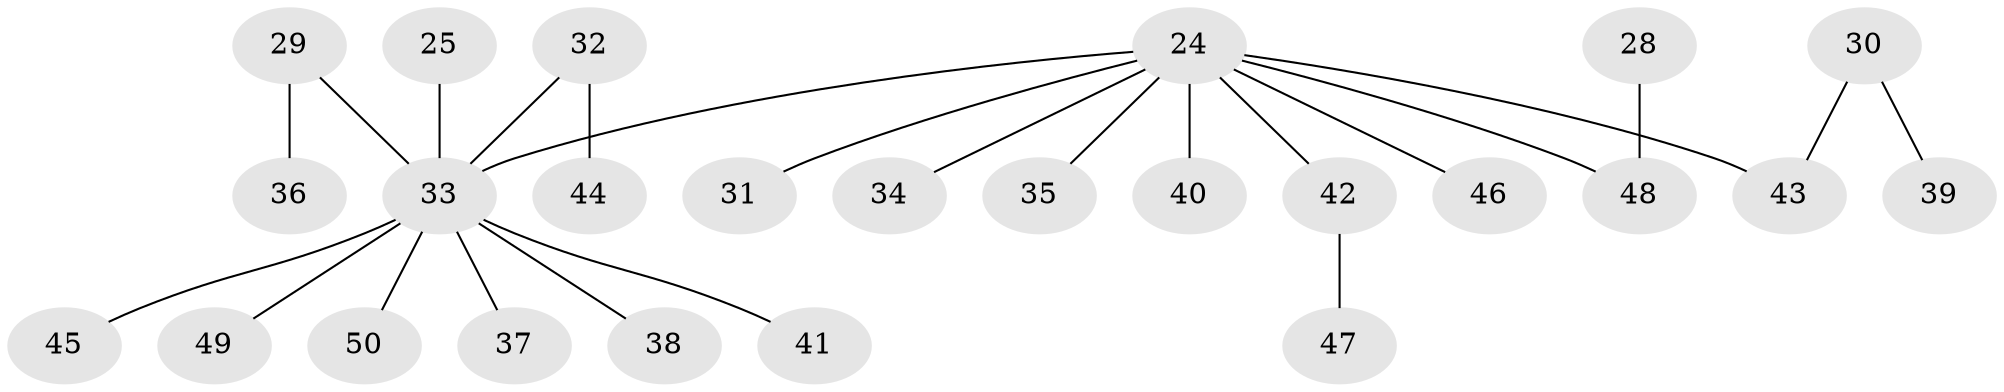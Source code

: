 // original degree distribution, {4: 0.1, 5: 0.04, 2: 0.26, 1: 0.48, 3: 0.12}
// Generated by graph-tools (version 1.1) at 2025/52/03/09/25 04:52:55]
// undirected, 25 vertices, 24 edges
graph export_dot {
graph [start="1"]
  node [color=gray90,style=filled];
  24 [super="+18+15+16+19"];
  25;
  28;
  29;
  30;
  31;
  32 [super="+17"];
  33 [super="+14+22+23"];
  34;
  35;
  36;
  37;
  38;
  39;
  40 [super="+21"];
  41;
  42 [super="+26"];
  43 [super="+27"];
  44;
  45 [super="+9"];
  46;
  47;
  48 [super="+20"];
  49;
  50;
  24 -- 34;
  24 -- 35;
  24 -- 42;
  24 -- 43;
  24 -- 48;
  24 -- 46;
  24 -- 31;
  24 -- 40;
  24 -- 33;
  25 -- 33;
  28 -- 48;
  29 -- 36;
  29 -- 33;
  30 -- 39;
  30 -- 43;
  32 -- 44;
  32 -- 33;
  33 -- 41;
  33 -- 37;
  33 -- 38;
  33 -- 45;
  33 -- 49;
  33 -- 50;
  42 -- 47;
}
